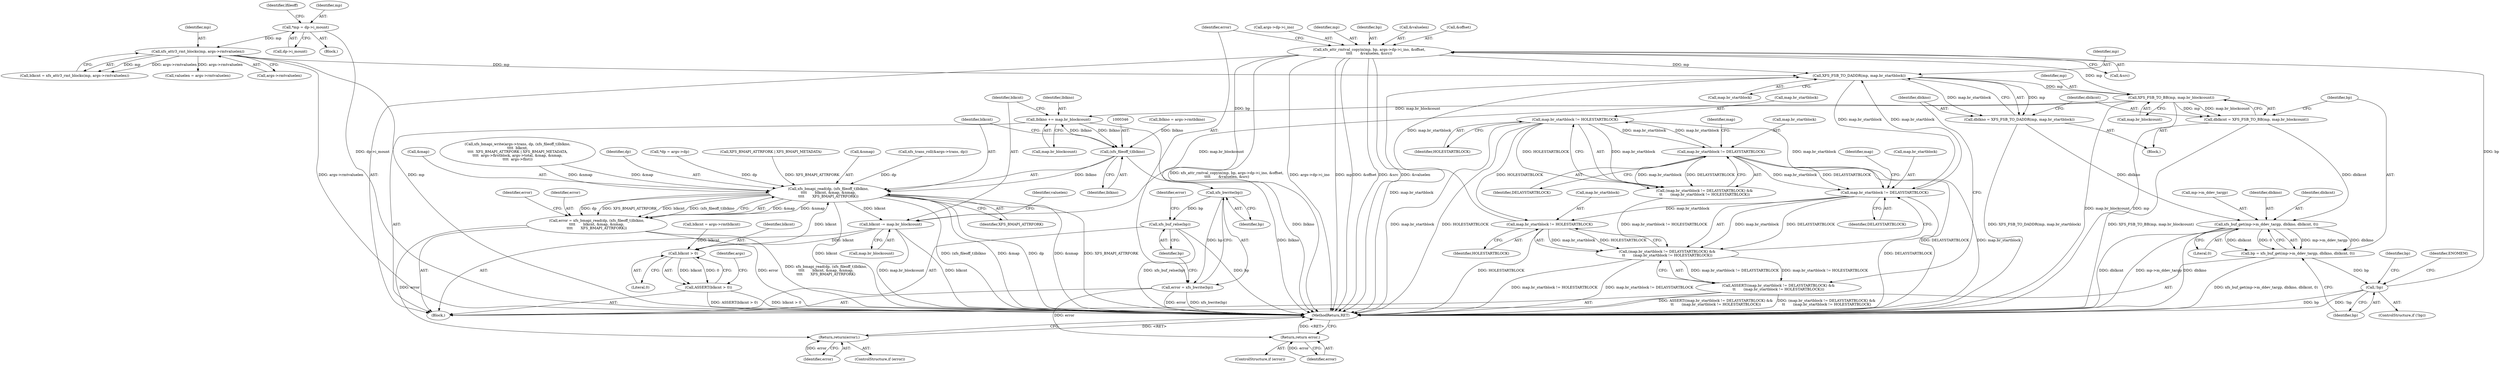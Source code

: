 digraph "0_linux_8275cdd0e7ac550dcce2b3ef6d2fb3b808c1ae59_9@API" {
"1000409" [label="(Call,xfs_attr_rmtval_copyin(mp, bp, args->dp->i_ino, &offset,\n\t\t\t\t       &valuelen, &src))"];
"1000384" [label="(Call,XFS_FSB_TO_BB(mp, map.br_blockcount))"];
"1000377" [label="(Call,XFS_FSB_TO_DADDR(mp, map.br_startblock))"];
"1000147" [label="(Call,xfs_attr3_rmt_blocks(mp, args->rmtvaluelen))"];
"1000118" [label="(Call,*mp = dp->i_mount)"];
"1000409" [label="(Call,xfs_attr_rmtval_copyin(mp, bp, args->dp->i_ino, &offset,\n\t\t\t\t       &valuelen, &src))"];
"1000399" [label="(Call,!bp)"];
"1000389" [label="(Call,bp = xfs_buf_get(mp->m_ddev_targp, dblkno, dblkcnt, 0))"];
"1000391" [label="(Call,xfs_buf_get(mp->m_ddev_targp, dblkno, dblkcnt, 0))"];
"1000375" [label="(Call,dblkno = XFS_FSB_TO_DADDR(mp, map.br_startblock))"];
"1000382" [label="(Call,dblkcnt = XFS_FSB_TO_BB(mp, map.br_blockcount))"];
"1000364" [label="(Call,map.br_startblock != DELAYSTARTBLOCK)"];
"1000277" [label="(Call,map.br_startblock != HOLESTARTBLOCK)"];
"1000272" [label="(Call,map.br_startblock != DELAYSTARTBLOCK)"];
"1000369" [label="(Call,map.br_startblock != HOLESTARTBLOCK)"];
"1000363" [label="(Call,(map.br_startblock != DELAYSTARTBLOCK) &&\n\t\t       (map.br_startblock != HOLESTARTBLOCK))"];
"1000362" [label="(Call,ASSERT((map.br_startblock != DELAYSTARTBLOCK) &&\n\t\t       (map.br_startblock != HOLESTARTBLOCK)))"];
"1000425" [label="(Call,xfs_bwrite(bp))"];
"1000423" [label="(Call,error = xfs_bwrite(bp))"];
"1000431" [label="(Return,return error;)"];
"1000427" [label="(Call,xfs_buf_relse(bp))"];
"1000433" [label="(Call,lblkno += map.br_blockcount)"];
"1000345" [label="(Call,(xfs_fileoff_t)lblkno)"];
"1000343" [label="(Call,xfs_bmapi_read(dp, (xfs_fileoff_t)lblkno,\n\t\t\t\t       blkcnt, &map, &nmap,\n\t\t\t\t       XFS_BMAPI_ATTRFORK))"];
"1000341" [label="(Call,error = xfs_bmapi_read(dp, (xfs_fileoff_t)lblkno,\n\t\t\t\t       blkcnt, &map, &nmap,\n\t\t\t\t       XFS_BMAPI_ATTRFORK))"];
"1000356" [label="(Return,return(error);)"];
"1000438" [label="(Call,blkcnt -= map.br_blockcount)"];
"1000328" [label="(Call,blkcnt > 0)"];
"1000327" [label="(Call,ASSERT(blkcnt > 0))"];
"1000412" [label="(Call,args->dp->i_ino)"];
"1000397" [label="(Literal,0)"];
"1000424" [label="(Identifier,error)"];
"1000147" [label="(Call,xfs_attr3_rmt_blocks(mp, args->rmtvaluelen))"];
"1000364" [label="(Call,map.br_startblock != DELAYSTARTBLOCK)"];
"1000378" [label="(Identifier,mp)"];
"1000376" [label="(Identifier,dblkno)"];
"1000348" [label="(Identifier,blkcnt)"];
"1000201" [label="(Call,xfs_bmapi_write(args->trans, dp, (xfs_fileoff_t)lblkno,\n\t\t\t\t  blkcnt,\n\t\t\t\t  XFS_BMAPI_ATTRFORK | XFS_BMAPI_METADATA,\n\t\t\t\t  args->firstblock, args->total, &map, &nmap,\n\t\t\t\t  args->flist))"];
"1000356" [label="(Return,return(error);)"];
"1000410" [label="(Identifier,mp)"];
"1000370" [label="(Call,map.br_startblock)"];
"1000363" [label="(Call,(map.br_startblock != DELAYSTARTBLOCK) &&\n\t\t       (map.br_startblock != HOLESTARTBLOCK))"];
"1000368" [label="(Identifier,DELAYSTARTBLOCK)"];
"1000344" [label="(Identifier,dp)"];
"1000330" [label="(Literal,0)"];
"1000148" [label="(Identifier,mp)"];
"1000276" [label="(Identifier,DELAYSTARTBLOCK)"];
"1000384" [label="(Call,XFS_FSB_TO_BB(mp, map.br_blockcount))"];
"1000271" [label="(Call,(map.br_startblock != DELAYSTARTBLOCK) &&\n\t\t       (map.br_startblock != HOLESTARTBLOCK))"];
"1000392" [label="(Call,mp->m_ddev_targp)"];
"1000426" [label="(Identifier,bp)"];
"1000435" [label="(Call,map.br_blockcount)"];
"1000371" [label="(Identifier,map)"];
"1000405" [label="(Identifier,bp)"];
"1000323" [label="(Block,)"];
"1000433" [label="(Call,lblkno += map.br_blockcount)"];
"1000355" [label="(Identifier,error)"];
"1000431" [label="(Return,return error;)"];
"1000365" [label="(Call,map.br_startblock)"];
"1000149" [label="(Call,args->rmtvaluelen)"];
"1000386" [label="(Call,map.br_blockcount)"];
"1000379" [label="(Call,map.br_startblock)"];
"1000429" [label="(ControlStructure,if (error))"];
"1000375" [label="(Call,dblkno = XFS_FSB_TO_DADDR(mp, map.br_startblock))"];
"1000400" [label="(Identifier,bp)"];
"1000428" [label="(Identifier,bp)"];
"1000383" [label="(Identifier,dblkcnt)"];
"1000333" [label="(Identifier,args)"];
"1000110" [label="(Block,)"];
"1000432" [label="(Identifier,error)"];
"1000341" [label="(Call,error = xfs_bmapi_read(dp, (xfs_fileoff_t)lblkno,\n\t\t\t\t       blkcnt, &map, &nmap,\n\t\t\t\t       XFS_BMAPI_ATTRFORK))"];
"1000353" [label="(Identifier,XFS_BMAPI_ATTRFORK)"];
"1000411" [label="(Identifier,bp)"];
"1000321" [label="(Identifier,valuelen)"];
"1000390" [label="(Identifier,bp)"];
"1000399" [label="(Call,!bp)"];
"1000112" [label="(Call,*dp = args->dp)"];
"1000382" [label="(Call,dblkcnt = XFS_FSB_TO_BB(mp, map.br_blockcount))"];
"1000389" [label="(Call,bp = xfs_buf_get(mp->m_ddev_targp, dblkno, dblkcnt, 0))"];
"1000278" [label="(Call,map.br_startblock)"];
"1000127" [label="(Identifier,lfileoff)"];
"1000409" [label="(Call,xfs_attr_rmtval_copyin(mp, bp, args->dp->i_ino, &offset,\n\t\t\t\t       &valuelen, &src))"];
"1000210" [label="(Call,XFS_BMAPI_ATTRFORK | XFS_BMAPI_METADATA)"];
"1000328" [label="(Call,blkcnt > 0)"];
"1000427" [label="(Call,xfs_buf_relse(bp))"];
"1000118" [label="(Call,*mp = dp->i_mount)"];
"1000351" [label="(Call,&nmap)"];
"1000357" [label="(Identifier,error)"];
"1000294" [label="(Call,xfs_trans_roll(&args->trans, dp))"];
"1000449" [label="(MethodReturn,RET)"];
"1000395" [label="(Identifier,dblkno)"];
"1000345" [label="(Call,(xfs_fileoff_t)lblkno)"];
"1000120" [label="(Call,dp->i_mount)"];
"1000343" [label="(Call,xfs_bmapi_read(dp, (xfs_fileoff_t)lblkno,\n\t\t\t\t       blkcnt, &map, &nmap,\n\t\t\t\t       XFS_BMAPI_ATTRFORK))"];
"1000430" [label="(Identifier,error)"];
"1000354" [label="(ControlStructure,if (error))"];
"1000425" [label="(Call,xfs_bwrite(bp))"];
"1000273" [label="(Call,map.br_startblock)"];
"1000439" [label="(Identifier,blkcnt)"];
"1000342" [label="(Identifier,error)"];
"1000369" [label="(Call,map.br_startblock != HOLESTARTBLOCK)"];
"1000145" [label="(Call,blkcnt = xfs_attr3_rmt_blocks(mp, args->rmtvaluelen))"];
"1000279" [label="(Identifier,map)"];
"1000119" [label="(Identifier,mp)"];
"1000419" [label="(Call,&valuelen)"];
"1000304" [label="(Call,lblkno = args->rmtblkno)"];
"1000434" [label="(Identifier,lblkno)"];
"1000440" [label="(Call,map.br_blockcount)"];
"1000347" [label="(Identifier,lblkno)"];
"1000402" [label="(Identifier,ENOMEM)"];
"1000272" [label="(Call,map.br_startblock != DELAYSTARTBLOCK)"];
"1000421" [label="(Call,&src)"];
"1000417" [label="(Call,&offset)"];
"1000329" [label="(Identifier,blkcnt)"];
"1000398" [label="(ControlStructure,if (!bp))"];
"1000277" [label="(Call,map.br_startblock != HOLESTARTBLOCK)"];
"1000438" [label="(Call,blkcnt -= map.br_blockcount)"];
"1000281" [label="(Identifier,HOLESTARTBLOCK)"];
"1000309" [label="(Call,blkcnt = args->rmtblkcnt)"];
"1000391" [label="(Call,xfs_buf_get(mp->m_ddev_targp, dblkno, dblkcnt, 0))"];
"1000423" [label="(Call,error = xfs_bwrite(bp))"];
"1000385" [label="(Identifier,mp)"];
"1000349" [label="(Call,&map)"];
"1000377" [label="(Call,XFS_FSB_TO_DADDR(mp, map.br_startblock))"];
"1000314" [label="(Call,valuelen = args->rmtvaluelen)"];
"1000374" [label="(Block,)"];
"1000362" [label="(Call,ASSERT((map.br_startblock != DELAYSTARTBLOCK) &&\n\t\t       (map.br_startblock != HOLESTARTBLOCK)))"];
"1000373" [label="(Identifier,HOLESTARTBLOCK)"];
"1000327" [label="(Call,ASSERT(blkcnt > 0))"];
"1000396" [label="(Identifier,dblkcnt)"];
"1000409" -> "1000323"  [label="AST: "];
"1000409" -> "1000421"  [label="CFG: "];
"1000410" -> "1000409"  [label="AST: "];
"1000411" -> "1000409"  [label="AST: "];
"1000412" -> "1000409"  [label="AST: "];
"1000417" -> "1000409"  [label="AST: "];
"1000419" -> "1000409"  [label="AST: "];
"1000421" -> "1000409"  [label="AST: "];
"1000424" -> "1000409"  [label="CFG: "];
"1000409" -> "1000449"  [label="DDG: xfs_attr_rmtval_copyin(mp, bp, args->dp->i_ino, &offset,\n\t\t\t\t       &valuelen, &src)"];
"1000409" -> "1000449"  [label="DDG: args->dp->i_ino"];
"1000409" -> "1000449"  [label="DDG: mp"];
"1000409" -> "1000449"  [label="DDG: &offset"];
"1000409" -> "1000449"  [label="DDG: &src"];
"1000409" -> "1000449"  [label="DDG: &valuelen"];
"1000409" -> "1000377"  [label="DDG: mp"];
"1000384" -> "1000409"  [label="DDG: mp"];
"1000399" -> "1000409"  [label="DDG: bp"];
"1000409" -> "1000425"  [label="DDG: bp"];
"1000384" -> "1000382"  [label="AST: "];
"1000384" -> "1000386"  [label="CFG: "];
"1000385" -> "1000384"  [label="AST: "];
"1000386" -> "1000384"  [label="AST: "];
"1000382" -> "1000384"  [label="CFG: "];
"1000384" -> "1000449"  [label="DDG: map.br_blockcount"];
"1000384" -> "1000449"  [label="DDG: mp"];
"1000384" -> "1000382"  [label="DDG: mp"];
"1000384" -> "1000382"  [label="DDG: map.br_blockcount"];
"1000377" -> "1000384"  [label="DDG: mp"];
"1000384" -> "1000433"  [label="DDG: map.br_blockcount"];
"1000384" -> "1000438"  [label="DDG: map.br_blockcount"];
"1000377" -> "1000375"  [label="AST: "];
"1000377" -> "1000379"  [label="CFG: "];
"1000378" -> "1000377"  [label="AST: "];
"1000379" -> "1000377"  [label="AST: "];
"1000375" -> "1000377"  [label="CFG: "];
"1000377" -> "1000449"  [label="DDG: map.br_startblock"];
"1000377" -> "1000364"  [label="DDG: map.br_startblock"];
"1000377" -> "1000375"  [label="DDG: mp"];
"1000377" -> "1000375"  [label="DDG: map.br_startblock"];
"1000147" -> "1000377"  [label="DDG: mp"];
"1000364" -> "1000377"  [label="DDG: map.br_startblock"];
"1000369" -> "1000377"  [label="DDG: map.br_startblock"];
"1000147" -> "1000145"  [label="AST: "];
"1000147" -> "1000149"  [label="CFG: "];
"1000148" -> "1000147"  [label="AST: "];
"1000149" -> "1000147"  [label="AST: "];
"1000145" -> "1000147"  [label="CFG: "];
"1000147" -> "1000449"  [label="DDG: args->rmtvaluelen"];
"1000147" -> "1000449"  [label="DDG: mp"];
"1000147" -> "1000145"  [label="DDG: mp"];
"1000147" -> "1000145"  [label="DDG: args->rmtvaluelen"];
"1000118" -> "1000147"  [label="DDG: mp"];
"1000147" -> "1000314"  [label="DDG: args->rmtvaluelen"];
"1000118" -> "1000110"  [label="AST: "];
"1000118" -> "1000120"  [label="CFG: "];
"1000119" -> "1000118"  [label="AST: "];
"1000120" -> "1000118"  [label="AST: "];
"1000127" -> "1000118"  [label="CFG: "];
"1000118" -> "1000449"  [label="DDG: dp->i_mount"];
"1000399" -> "1000398"  [label="AST: "];
"1000399" -> "1000400"  [label="CFG: "];
"1000400" -> "1000399"  [label="AST: "];
"1000402" -> "1000399"  [label="CFG: "];
"1000405" -> "1000399"  [label="CFG: "];
"1000399" -> "1000449"  [label="DDG: bp"];
"1000399" -> "1000449"  [label="DDG: !bp"];
"1000389" -> "1000399"  [label="DDG: bp"];
"1000389" -> "1000323"  [label="AST: "];
"1000389" -> "1000391"  [label="CFG: "];
"1000390" -> "1000389"  [label="AST: "];
"1000391" -> "1000389"  [label="AST: "];
"1000400" -> "1000389"  [label="CFG: "];
"1000389" -> "1000449"  [label="DDG: xfs_buf_get(mp->m_ddev_targp, dblkno, dblkcnt, 0)"];
"1000391" -> "1000389"  [label="DDG: mp->m_ddev_targp"];
"1000391" -> "1000389"  [label="DDG: dblkno"];
"1000391" -> "1000389"  [label="DDG: dblkcnt"];
"1000391" -> "1000389"  [label="DDG: 0"];
"1000391" -> "1000397"  [label="CFG: "];
"1000392" -> "1000391"  [label="AST: "];
"1000395" -> "1000391"  [label="AST: "];
"1000396" -> "1000391"  [label="AST: "];
"1000397" -> "1000391"  [label="AST: "];
"1000391" -> "1000449"  [label="DDG: dblkcnt"];
"1000391" -> "1000449"  [label="DDG: mp->m_ddev_targp"];
"1000391" -> "1000449"  [label="DDG: dblkno"];
"1000375" -> "1000391"  [label="DDG: dblkno"];
"1000382" -> "1000391"  [label="DDG: dblkcnt"];
"1000375" -> "1000374"  [label="AST: "];
"1000376" -> "1000375"  [label="AST: "];
"1000383" -> "1000375"  [label="CFG: "];
"1000375" -> "1000449"  [label="DDG: XFS_FSB_TO_DADDR(mp, map.br_startblock)"];
"1000382" -> "1000374"  [label="AST: "];
"1000383" -> "1000382"  [label="AST: "];
"1000390" -> "1000382"  [label="CFG: "];
"1000382" -> "1000449"  [label="DDG: XFS_FSB_TO_BB(mp, map.br_blockcount)"];
"1000364" -> "1000363"  [label="AST: "];
"1000364" -> "1000368"  [label="CFG: "];
"1000365" -> "1000364"  [label="AST: "];
"1000368" -> "1000364"  [label="AST: "];
"1000371" -> "1000364"  [label="CFG: "];
"1000363" -> "1000364"  [label="CFG: "];
"1000364" -> "1000449"  [label="DDG: DELAYSTARTBLOCK"];
"1000364" -> "1000363"  [label="DDG: map.br_startblock"];
"1000364" -> "1000363"  [label="DDG: DELAYSTARTBLOCK"];
"1000277" -> "1000364"  [label="DDG: map.br_startblock"];
"1000272" -> "1000364"  [label="DDG: map.br_startblock"];
"1000272" -> "1000364"  [label="DDG: DELAYSTARTBLOCK"];
"1000364" -> "1000369"  [label="DDG: map.br_startblock"];
"1000277" -> "1000271"  [label="AST: "];
"1000277" -> "1000281"  [label="CFG: "];
"1000278" -> "1000277"  [label="AST: "];
"1000281" -> "1000277"  [label="AST: "];
"1000271" -> "1000277"  [label="CFG: "];
"1000277" -> "1000449"  [label="DDG: map.br_startblock"];
"1000277" -> "1000449"  [label="DDG: HOLESTARTBLOCK"];
"1000277" -> "1000272"  [label="DDG: map.br_startblock"];
"1000277" -> "1000271"  [label="DDG: map.br_startblock"];
"1000277" -> "1000271"  [label="DDG: HOLESTARTBLOCK"];
"1000272" -> "1000277"  [label="DDG: map.br_startblock"];
"1000277" -> "1000369"  [label="DDG: HOLESTARTBLOCK"];
"1000272" -> "1000271"  [label="AST: "];
"1000272" -> "1000276"  [label="CFG: "];
"1000273" -> "1000272"  [label="AST: "];
"1000276" -> "1000272"  [label="AST: "];
"1000279" -> "1000272"  [label="CFG: "];
"1000271" -> "1000272"  [label="CFG: "];
"1000272" -> "1000449"  [label="DDG: DELAYSTARTBLOCK"];
"1000272" -> "1000449"  [label="DDG: map.br_startblock"];
"1000272" -> "1000271"  [label="DDG: map.br_startblock"];
"1000272" -> "1000271"  [label="DDG: DELAYSTARTBLOCK"];
"1000369" -> "1000363"  [label="AST: "];
"1000369" -> "1000373"  [label="CFG: "];
"1000370" -> "1000369"  [label="AST: "];
"1000373" -> "1000369"  [label="AST: "];
"1000363" -> "1000369"  [label="CFG: "];
"1000369" -> "1000449"  [label="DDG: HOLESTARTBLOCK"];
"1000369" -> "1000363"  [label="DDG: map.br_startblock"];
"1000369" -> "1000363"  [label="DDG: HOLESTARTBLOCK"];
"1000363" -> "1000362"  [label="AST: "];
"1000362" -> "1000363"  [label="CFG: "];
"1000363" -> "1000449"  [label="DDG: map.br_startblock != HOLESTARTBLOCK"];
"1000363" -> "1000449"  [label="DDG: map.br_startblock != DELAYSTARTBLOCK"];
"1000363" -> "1000362"  [label="DDG: map.br_startblock != DELAYSTARTBLOCK"];
"1000363" -> "1000362"  [label="DDG: map.br_startblock != HOLESTARTBLOCK"];
"1000271" -> "1000363"  [label="DDG: map.br_startblock != HOLESTARTBLOCK"];
"1000362" -> "1000323"  [label="AST: "];
"1000376" -> "1000362"  [label="CFG: "];
"1000362" -> "1000449"  [label="DDG: ASSERT((map.br_startblock != DELAYSTARTBLOCK) &&\n\t\t       (map.br_startblock != HOLESTARTBLOCK))"];
"1000362" -> "1000449"  [label="DDG: (map.br_startblock != DELAYSTARTBLOCK) &&\n\t\t       (map.br_startblock != HOLESTARTBLOCK)"];
"1000425" -> "1000423"  [label="AST: "];
"1000425" -> "1000426"  [label="CFG: "];
"1000426" -> "1000425"  [label="AST: "];
"1000423" -> "1000425"  [label="CFG: "];
"1000425" -> "1000423"  [label="DDG: bp"];
"1000425" -> "1000427"  [label="DDG: bp"];
"1000423" -> "1000323"  [label="AST: "];
"1000424" -> "1000423"  [label="AST: "];
"1000428" -> "1000423"  [label="CFG: "];
"1000423" -> "1000449"  [label="DDG: xfs_bwrite(bp)"];
"1000423" -> "1000449"  [label="DDG: error"];
"1000423" -> "1000431"  [label="DDG: error"];
"1000431" -> "1000429"  [label="AST: "];
"1000431" -> "1000432"  [label="CFG: "];
"1000432" -> "1000431"  [label="AST: "];
"1000449" -> "1000431"  [label="CFG: "];
"1000431" -> "1000449"  [label="DDG: <RET>"];
"1000432" -> "1000431"  [label="DDG: error"];
"1000427" -> "1000323"  [label="AST: "];
"1000427" -> "1000428"  [label="CFG: "];
"1000428" -> "1000427"  [label="AST: "];
"1000430" -> "1000427"  [label="CFG: "];
"1000427" -> "1000449"  [label="DDG: bp"];
"1000427" -> "1000449"  [label="DDG: xfs_buf_relse(bp)"];
"1000433" -> "1000323"  [label="AST: "];
"1000433" -> "1000435"  [label="CFG: "];
"1000434" -> "1000433"  [label="AST: "];
"1000435" -> "1000433"  [label="AST: "];
"1000439" -> "1000433"  [label="CFG: "];
"1000433" -> "1000449"  [label="DDG: lblkno"];
"1000433" -> "1000345"  [label="DDG: lblkno"];
"1000345" -> "1000433"  [label="DDG: lblkno"];
"1000345" -> "1000343"  [label="AST: "];
"1000345" -> "1000347"  [label="CFG: "];
"1000346" -> "1000345"  [label="AST: "];
"1000347" -> "1000345"  [label="AST: "];
"1000348" -> "1000345"  [label="CFG: "];
"1000345" -> "1000449"  [label="DDG: lblkno"];
"1000345" -> "1000343"  [label="DDG: lblkno"];
"1000304" -> "1000345"  [label="DDG: lblkno"];
"1000343" -> "1000341"  [label="AST: "];
"1000343" -> "1000353"  [label="CFG: "];
"1000344" -> "1000343"  [label="AST: "];
"1000348" -> "1000343"  [label="AST: "];
"1000349" -> "1000343"  [label="AST: "];
"1000351" -> "1000343"  [label="AST: "];
"1000353" -> "1000343"  [label="AST: "];
"1000341" -> "1000343"  [label="CFG: "];
"1000343" -> "1000449"  [label="DDG: &map"];
"1000343" -> "1000449"  [label="DDG: dp"];
"1000343" -> "1000449"  [label="DDG: &nmap"];
"1000343" -> "1000449"  [label="DDG: XFS_BMAPI_ATTRFORK"];
"1000343" -> "1000449"  [label="DDG: blkcnt"];
"1000343" -> "1000449"  [label="DDG: (xfs_fileoff_t)lblkno"];
"1000343" -> "1000341"  [label="DDG: &map"];
"1000343" -> "1000341"  [label="DDG: &nmap"];
"1000343" -> "1000341"  [label="DDG: dp"];
"1000343" -> "1000341"  [label="DDG: XFS_BMAPI_ATTRFORK"];
"1000343" -> "1000341"  [label="DDG: blkcnt"];
"1000343" -> "1000341"  [label="DDG: (xfs_fileoff_t)lblkno"];
"1000294" -> "1000343"  [label="DDG: dp"];
"1000112" -> "1000343"  [label="DDG: dp"];
"1000328" -> "1000343"  [label="DDG: blkcnt"];
"1000201" -> "1000343"  [label="DDG: &map"];
"1000201" -> "1000343"  [label="DDG: &nmap"];
"1000210" -> "1000343"  [label="DDG: XFS_BMAPI_ATTRFORK"];
"1000343" -> "1000438"  [label="DDG: blkcnt"];
"1000341" -> "1000323"  [label="AST: "];
"1000342" -> "1000341"  [label="AST: "];
"1000355" -> "1000341"  [label="CFG: "];
"1000341" -> "1000449"  [label="DDG: xfs_bmapi_read(dp, (xfs_fileoff_t)lblkno,\n\t\t\t\t       blkcnt, &map, &nmap,\n\t\t\t\t       XFS_BMAPI_ATTRFORK)"];
"1000341" -> "1000449"  [label="DDG: error"];
"1000341" -> "1000356"  [label="DDG: error"];
"1000356" -> "1000354"  [label="AST: "];
"1000356" -> "1000357"  [label="CFG: "];
"1000357" -> "1000356"  [label="AST: "];
"1000449" -> "1000356"  [label="CFG: "];
"1000356" -> "1000449"  [label="DDG: <RET>"];
"1000357" -> "1000356"  [label="DDG: error"];
"1000438" -> "1000323"  [label="AST: "];
"1000438" -> "1000440"  [label="CFG: "];
"1000439" -> "1000438"  [label="AST: "];
"1000440" -> "1000438"  [label="AST: "];
"1000321" -> "1000438"  [label="CFG: "];
"1000438" -> "1000449"  [label="DDG: map.br_blockcount"];
"1000438" -> "1000449"  [label="DDG: blkcnt"];
"1000438" -> "1000328"  [label="DDG: blkcnt"];
"1000328" -> "1000327"  [label="AST: "];
"1000328" -> "1000330"  [label="CFG: "];
"1000329" -> "1000328"  [label="AST: "];
"1000330" -> "1000328"  [label="AST: "];
"1000327" -> "1000328"  [label="CFG: "];
"1000328" -> "1000327"  [label="DDG: blkcnt"];
"1000328" -> "1000327"  [label="DDG: 0"];
"1000309" -> "1000328"  [label="DDG: blkcnt"];
"1000327" -> "1000323"  [label="AST: "];
"1000333" -> "1000327"  [label="CFG: "];
"1000327" -> "1000449"  [label="DDG: blkcnt > 0"];
"1000327" -> "1000449"  [label="DDG: ASSERT(blkcnt > 0)"];
}

